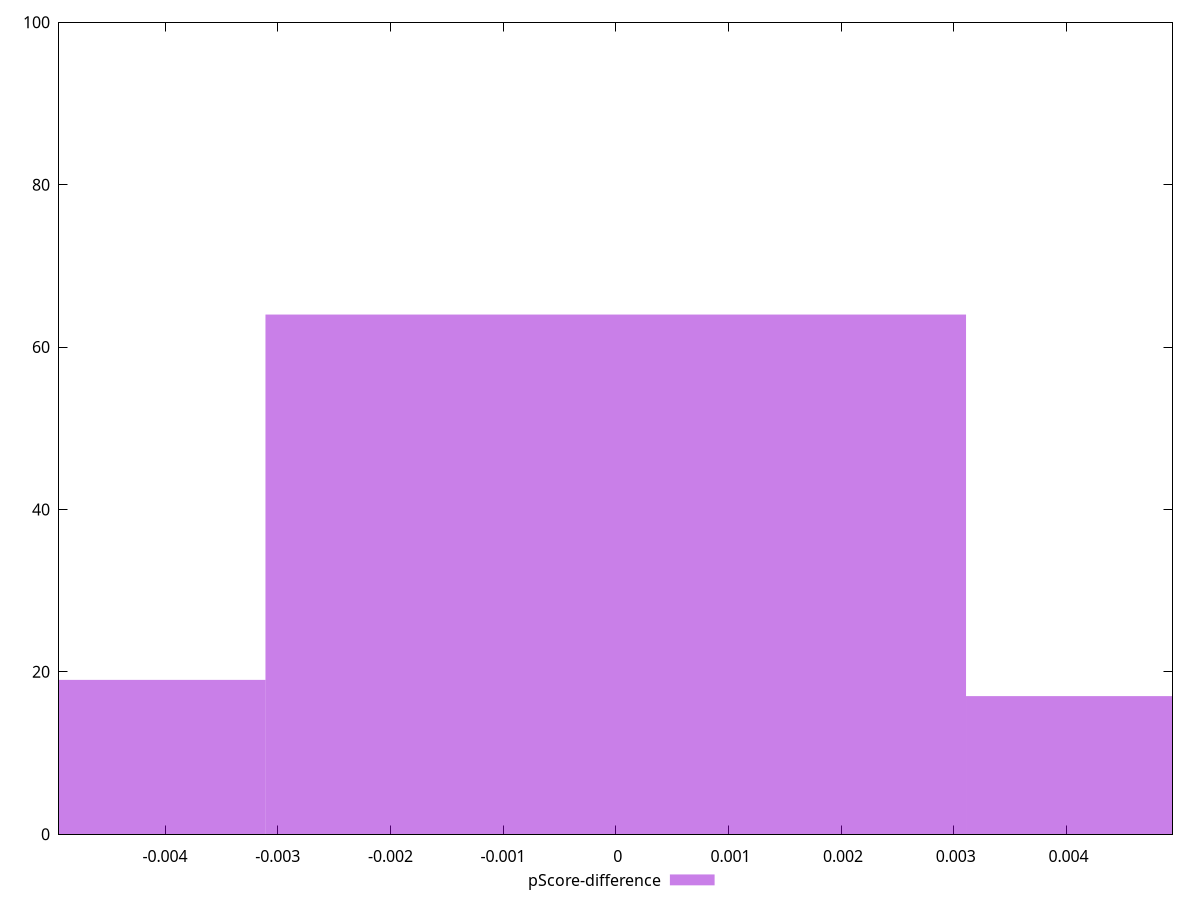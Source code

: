 reset

$pScoreDifference <<EOF
0 64
0.006217670345247696 17
-0.006217670345247696 19
EOF

set key outside below
set boxwidth 0.006217670345247696
set xrange [-0.004941176470588227:0.004941176470588227]
set yrange [0:100]
set trange [0:100]
set style fill transparent solid 0.5 noborder
set terminal svg size 640, 490 enhanced background rgb 'white'
set output "reprap/render-blocking-resources/samples/pages+cached+noexternal+nomedia+nocss/pScore-difference/histogram.svg"

plot $pScoreDifference title "pScore-difference" with boxes

reset
